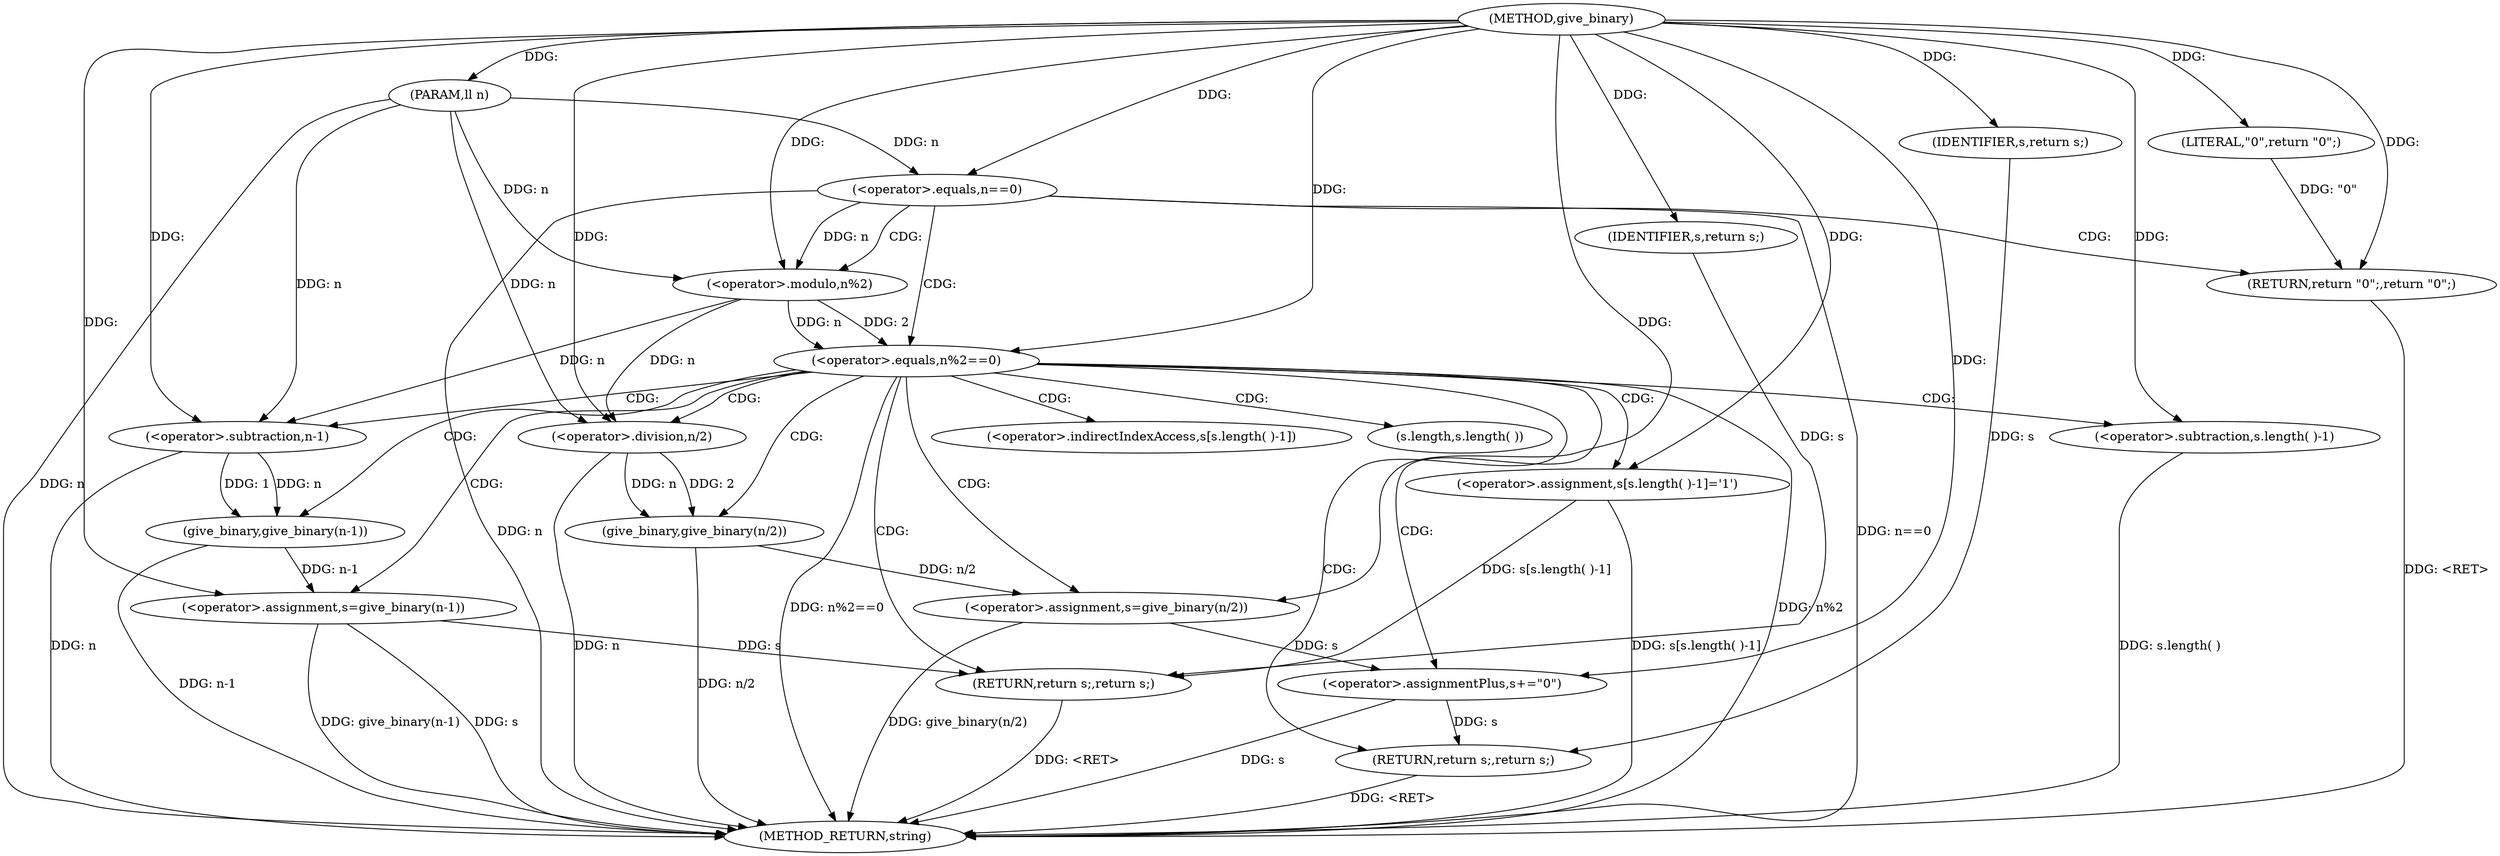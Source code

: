 digraph "give_binary" {  
"1000323" [label = "(METHOD,give_binary)" ]
"1000368" [label = "(METHOD_RETURN,string)" ]
"1000324" [label = "(PARAM,ll n)" ]
"1000353" [label = "(<operator>.assignment,s=give_binary(n-1))" ]
"1000359" [label = "(<operator>.assignment,s[s.length( )-1]='1')" ]
"1000366" [label = "(RETURN,return s;,return s;)" ]
"1000327" [label = "(<operator>.equals,n==0)" ]
"1000334" [label = "(<operator>.equals,n%2==0)" ]
"1000367" [label = "(IDENTIFIER,s,return s;)" ]
"1000331" [label = "(RETURN,return \"0\";,return \"0\";)" ]
"1000341" [label = "(<operator>.assignment,s=give_binary(n/2))" ]
"1000347" [label = "(<operator>.assignmentPlus,s+=\"0\")" ]
"1000350" [label = "(RETURN,return s;,return s;)" ]
"1000355" [label = "(give_binary,give_binary(n-1))" ]
"1000332" [label = "(LITERAL,\"0\",return \"0\";)" ]
"1000335" [label = "(<operator>.modulo,n%2)" ]
"1000351" [label = "(IDENTIFIER,s,return s;)" ]
"1000356" [label = "(<operator>.subtraction,n-1)" ]
"1000362" [label = "(<operator>.subtraction,s.length( )-1)" ]
"1000343" [label = "(give_binary,give_binary(n/2))" ]
"1000344" [label = "(<operator>.division,n/2)" ]
"1000360" [label = "(<operator>.indirectIndexAccess,s[s.length( )-1])" ]
"1000363" [label = "(s.length,s.length( ))" ]
  "1000331" -> "1000368"  [ label = "DDG: <RET>"] 
  "1000366" -> "1000368"  [ label = "DDG: <RET>"] 
  "1000350" -> "1000368"  [ label = "DDG: <RET>"] 
  "1000324" -> "1000368"  [ label = "DDG: n"] 
  "1000327" -> "1000368"  [ label = "DDG: n"] 
  "1000327" -> "1000368"  [ label = "DDG: n==0"] 
  "1000334" -> "1000368"  [ label = "DDG: n%2"] 
  "1000334" -> "1000368"  [ label = "DDG: n%2==0"] 
  "1000353" -> "1000368"  [ label = "DDG: s"] 
  "1000356" -> "1000368"  [ label = "DDG: n"] 
  "1000355" -> "1000368"  [ label = "DDG: n-1"] 
  "1000353" -> "1000368"  [ label = "DDG: give_binary(n-1)"] 
  "1000362" -> "1000368"  [ label = "DDG: s.length( )"] 
  "1000359" -> "1000368"  [ label = "DDG: s[s.length( )-1]"] 
  "1000344" -> "1000368"  [ label = "DDG: n"] 
  "1000343" -> "1000368"  [ label = "DDG: n/2"] 
  "1000341" -> "1000368"  [ label = "DDG: give_binary(n/2)"] 
  "1000347" -> "1000368"  [ label = "DDG: s"] 
  "1000323" -> "1000324"  [ label = "DDG: "] 
  "1000355" -> "1000353"  [ label = "DDG: n-1"] 
  "1000323" -> "1000359"  [ label = "DDG: "] 
  "1000367" -> "1000366"  [ label = "DDG: s"] 
  "1000353" -> "1000366"  [ label = "DDG: s"] 
  "1000359" -> "1000366"  [ label = "DDG: s[s.length( )-1]"] 
  "1000323" -> "1000353"  [ label = "DDG: "] 
  "1000323" -> "1000367"  [ label = "DDG: "] 
  "1000324" -> "1000327"  [ label = "DDG: n"] 
  "1000323" -> "1000327"  [ label = "DDG: "] 
  "1000332" -> "1000331"  [ label = "DDG: \"0\""] 
  "1000323" -> "1000331"  [ label = "DDG: "] 
  "1000335" -> "1000334"  [ label = "DDG: 2"] 
  "1000335" -> "1000334"  [ label = "DDG: n"] 
  "1000323" -> "1000334"  [ label = "DDG: "] 
  "1000343" -> "1000341"  [ label = "DDG: n/2"] 
  "1000323" -> "1000347"  [ label = "DDG: "] 
  "1000351" -> "1000350"  [ label = "DDG: s"] 
  "1000347" -> "1000350"  [ label = "DDG: s"] 
  "1000356" -> "1000355"  [ label = "DDG: 1"] 
  "1000356" -> "1000355"  [ label = "DDG: n"] 
  "1000323" -> "1000332"  [ label = "DDG: "] 
  "1000327" -> "1000335"  [ label = "DDG: n"] 
  "1000324" -> "1000335"  [ label = "DDG: n"] 
  "1000323" -> "1000335"  [ label = "DDG: "] 
  "1000323" -> "1000341"  [ label = "DDG: "] 
  "1000341" -> "1000347"  [ label = "DDG: s"] 
  "1000323" -> "1000351"  [ label = "DDG: "] 
  "1000335" -> "1000356"  [ label = "DDG: n"] 
  "1000324" -> "1000356"  [ label = "DDG: n"] 
  "1000323" -> "1000356"  [ label = "DDG: "] 
  "1000323" -> "1000362"  [ label = "DDG: "] 
  "1000344" -> "1000343"  [ label = "DDG: n"] 
  "1000344" -> "1000343"  [ label = "DDG: 2"] 
  "1000335" -> "1000344"  [ label = "DDG: n"] 
  "1000324" -> "1000344"  [ label = "DDG: n"] 
  "1000323" -> "1000344"  [ label = "DDG: "] 
  "1000327" -> "1000335"  [ label = "CDG: "] 
  "1000327" -> "1000331"  [ label = "CDG: "] 
  "1000327" -> "1000334"  [ label = "CDG: "] 
  "1000334" -> "1000356"  [ label = "CDG: "] 
  "1000334" -> "1000341"  [ label = "CDG: "] 
  "1000334" -> "1000366"  [ label = "CDG: "] 
  "1000334" -> "1000350"  [ label = "CDG: "] 
  "1000334" -> "1000363"  [ label = "CDG: "] 
  "1000334" -> "1000362"  [ label = "CDG: "] 
  "1000334" -> "1000355"  [ label = "CDG: "] 
  "1000334" -> "1000347"  [ label = "CDG: "] 
  "1000334" -> "1000343"  [ label = "CDG: "] 
  "1000334" -> "1000344"  [ label = "CDG: "] 
  "1000334" -> "1000359"  [ label = "CDG: "] 
  "1000334" -> "1000360"  [ label = "CDG: "] 
  "1000334" -> "1000353"  [ label = "CDG: "] 
}
